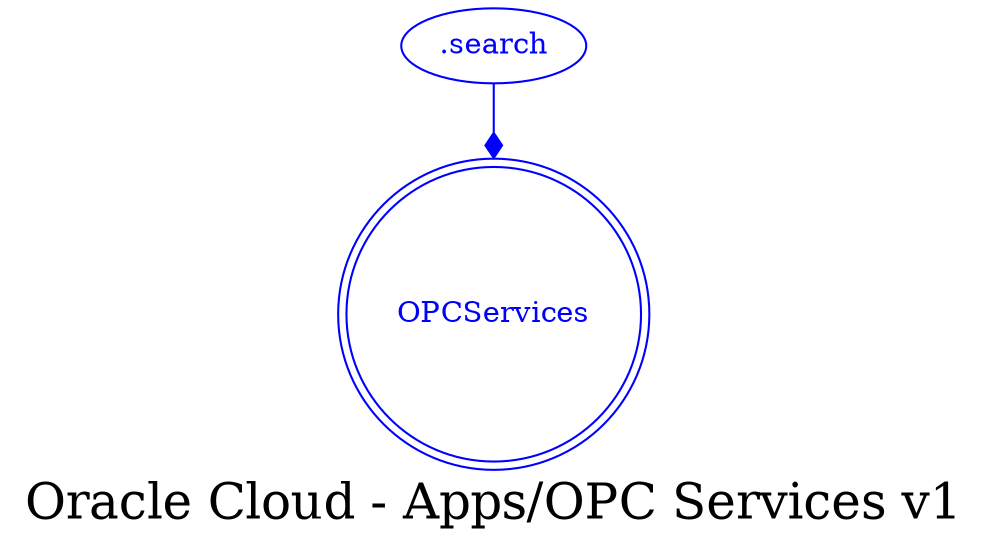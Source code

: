digraph LexiconGraph {
graph[label="Oracle Cloud - Apps/OPC Services v1", fontsize=24]
splines=true
"OPCServices" [color=blue, fontcolor=blue, shape=doublecircle]
".search" -> "OPCServices" [color=blue, fontcolor=blue, arrowhead=diamond, arrowtail=none]
".search" [color=blue, fontcolor=blue, shape=ellipse]
}
